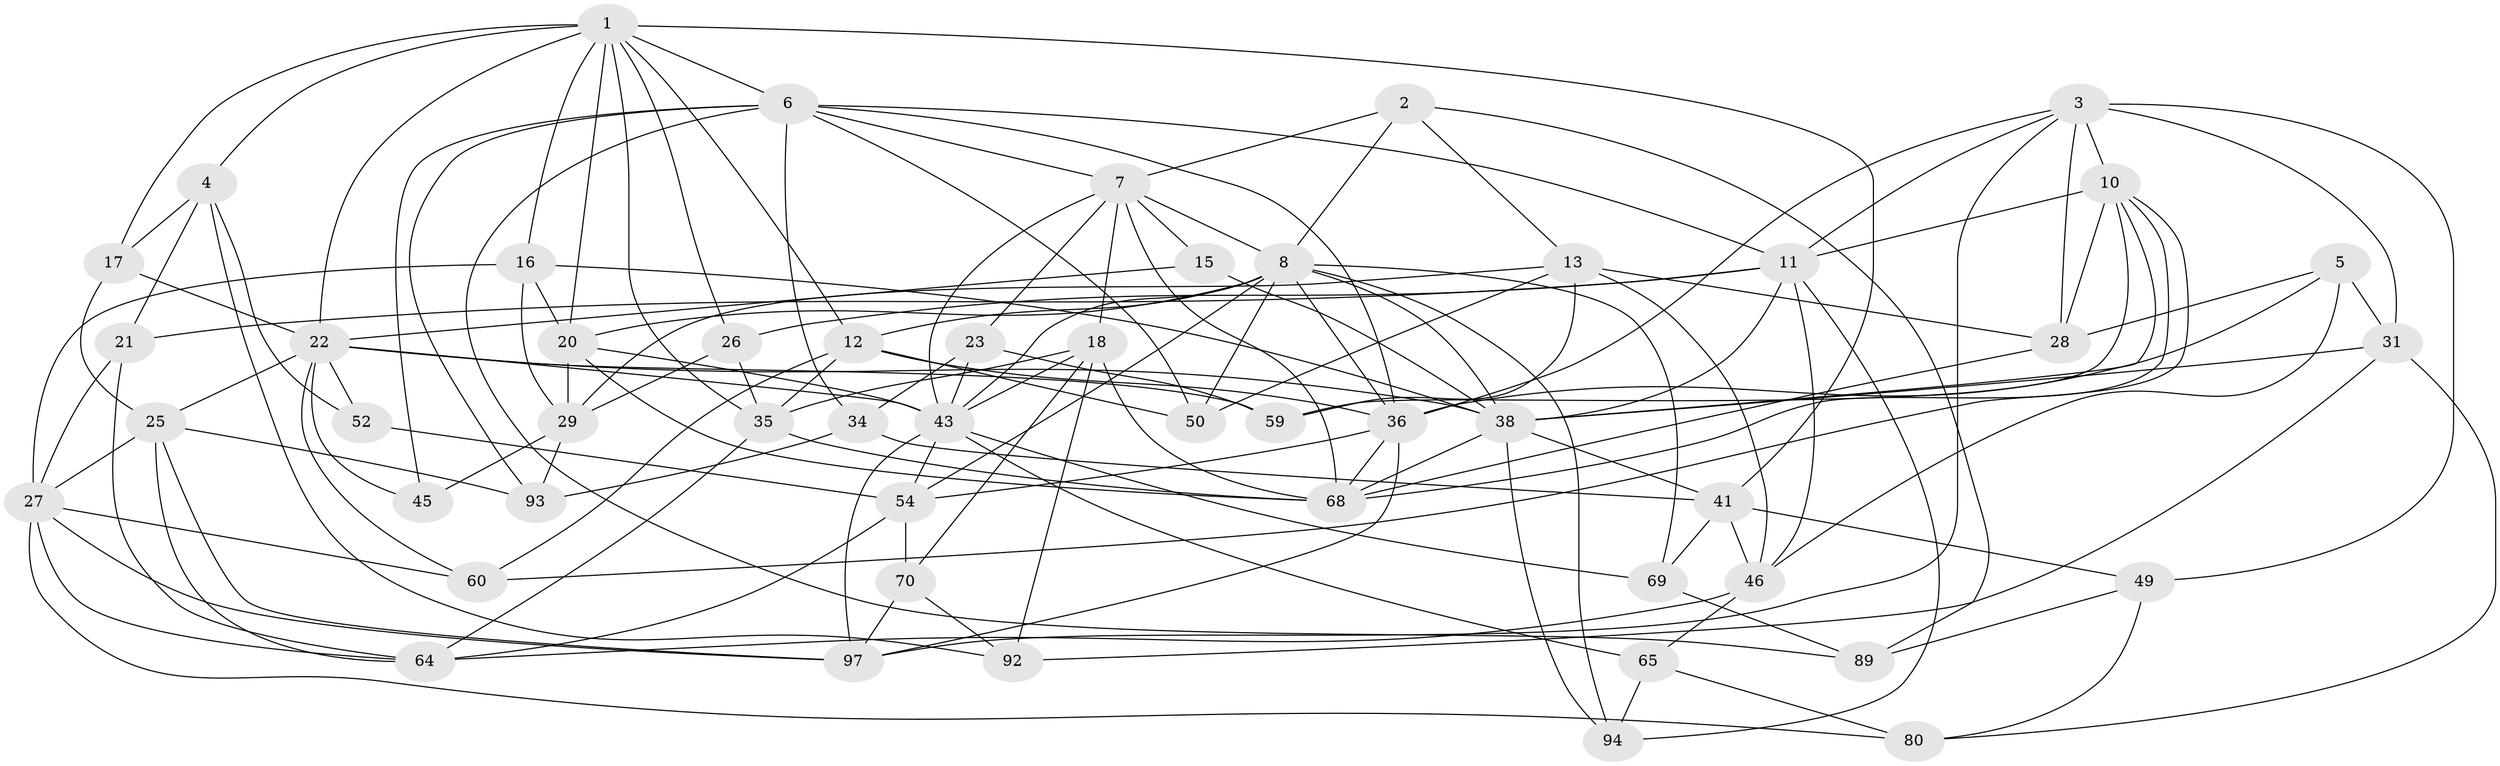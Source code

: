 // original degree distribution, {4: 1.0}
// Generated by graph-tools (version 1.1) at 2025/16/03/09/25 04:16:36]
// undirected, 51 vertices, 145 edges
graph export_dot {
graph [start="1"]
  node [color=gray90,style=filled];
  1 [super="+24+61"];
  2;
  3 [super="+19+62"];
  4 [super="+96"];
  5;
  6 [super="+30+55"];
  7 [super="+9+42"];
  8 [super="+14+78"];
  10 [super="+47"];
  11 [super="+86"];
  12 [super="+79"];
  13 [super="+48"];
  15;
  16 [super="+63"];
  17;
  18 [super="+32"];
  20 [super="+44+33"];
  21 [super="+37"];
  22 [super="+74+85+53"];
  23;
  25 [super="+81"];
  26;
  27 [super="+77+84"];
  28 [super="+58"];
  29 [super="+101"];
  31 [super="+95"];
  34;
  35 [super="+87"];
  36 [super="+51+67"];
  38 [super="+39+83"];
  41 [super="+82"];
  43 [super="+66"];
  45;
  46 [super="+71"];
  49;
  50;
  52;
  54 [super="+91"];
  59;
  60;
  64 [super="+99"];
  65;
  68 [super="+72+76"];
  69;
  70;
  80;
  89;
  92;
  93;
  94;
  97 [super="+100"];
  1 -- 22;
  1 -- 35;
  1 -- 16;
  1 -- 17;
  1 -- 4;
  1 -- 26;
  1 -- 20;
  1 -- 41;
  1 -- 12;
  1 -- 6;
  2 -- 89;
  2 -- 13;
  2 -- 7;
  2 -- 8;
  3 -- 49;
  3 -- 31 [weight=2];
  3 -- 11;
  3 -- 10;
  3 -- 97;
  3 -- 28;
  3 -- 36;
  4 -- 52;
  4 -- 21 [weight=2];
  4 -- 17;
  4 -- 92;
  5 -- 31;
  5 -- 36;
  5 -- 28;
  5 -- 46;
  6 -- 45 [weight=2];
  6 -- 93;
  6 -- 7;
  6 -- 34;
  6 -- 50;
  6 -- 36;
  6 -- 89;
  6 -- 11;
  7 -- 15;
  7 -- 18;
  7 -- 68;
  7 -- 23;
  7 -- 43;
  7 -- 8;
  8 -- 54;
  8 -- 69;
  8 -- 50;
  8 -- 20 [weight=2];
  8 -- 12;
  8 -- 94;
  8 -- 36;
  8 -- 38;
  8 -- 43;
  10 -- 59;
  10 -- 28 [weight=2];
  10 -- 38;
  10 -- 60;
  10 -- 68;
  10 -- 11;
  11 -- 46;
  11 -- 21;
  11 -- 26;
  11 -- 38;
  11 -- 94;
  12 -- 50;
  12 -- 35;
  12 -- 36;
  12 -- 60;
  13 -- 29;
  13 -- 46;
  13 -- 50;
  13 -- 59;
  13 -- 28;
  15 -- 22 [weight=2];
  15 -- 38;
  16 -- 20 [weight=2];
  16 -- 38;
  16 -- 29;
  16 -- 27;
  17 -- 25;
  17 -- 22;
  18 -- 70;
  18 -- 35;
  18 -- 92;
  18 -- 68;
  18 -- 43;
  20 -- 68;
  20 -- 29;
  20 -- 43;
  21 -- 64;
  21 -- 27 [weight=2];
  22 -- 52 [weight=2];
  22 -- 45;
  22 -- 60;
  22 -- 38;
  22 -- 25;
  22 -- 59;
  22 -- 43;
  23 -- 59;
  23 -- 34;
  23 -- 43;
  25 -- 64;
  25 -- 93;
  25 -- 97;
  25 -- 27;
  26 -- 35;
  26 -- 29;
  27 -- 64;
  27 -- 80;
  27 -- 60;
  27 -- 97;
  28 -- 68;
  29 -- 45;
  29 -- 93;
  31 -- 80;
  31 -- 92;
  31 -- 38;
  34 -- 93;
  34 -- 41;
  35 -- 68;
  35 -- 64;
  36 -- 97;
  36 -- 68;
  36 -- 54;
  38 -- 41;
  38 -- 94;
  38 -- 68;
  41 -- 69;
  41 -- 49;
  41 -- 46;
  43 -- 69;
  43 -- 54;
  43 -- 65;
  43 -- 97;
  46 -- 65;
  46 -- 64;
  49 -- 80;
  49 -- 89;
  52 -- 54;
  54 -- 70;
  54 -- 64;
  65 -- 94;
  65 -- 80;
  69 -- 89;
  70 -- 92;
  70 -- 97;
}
